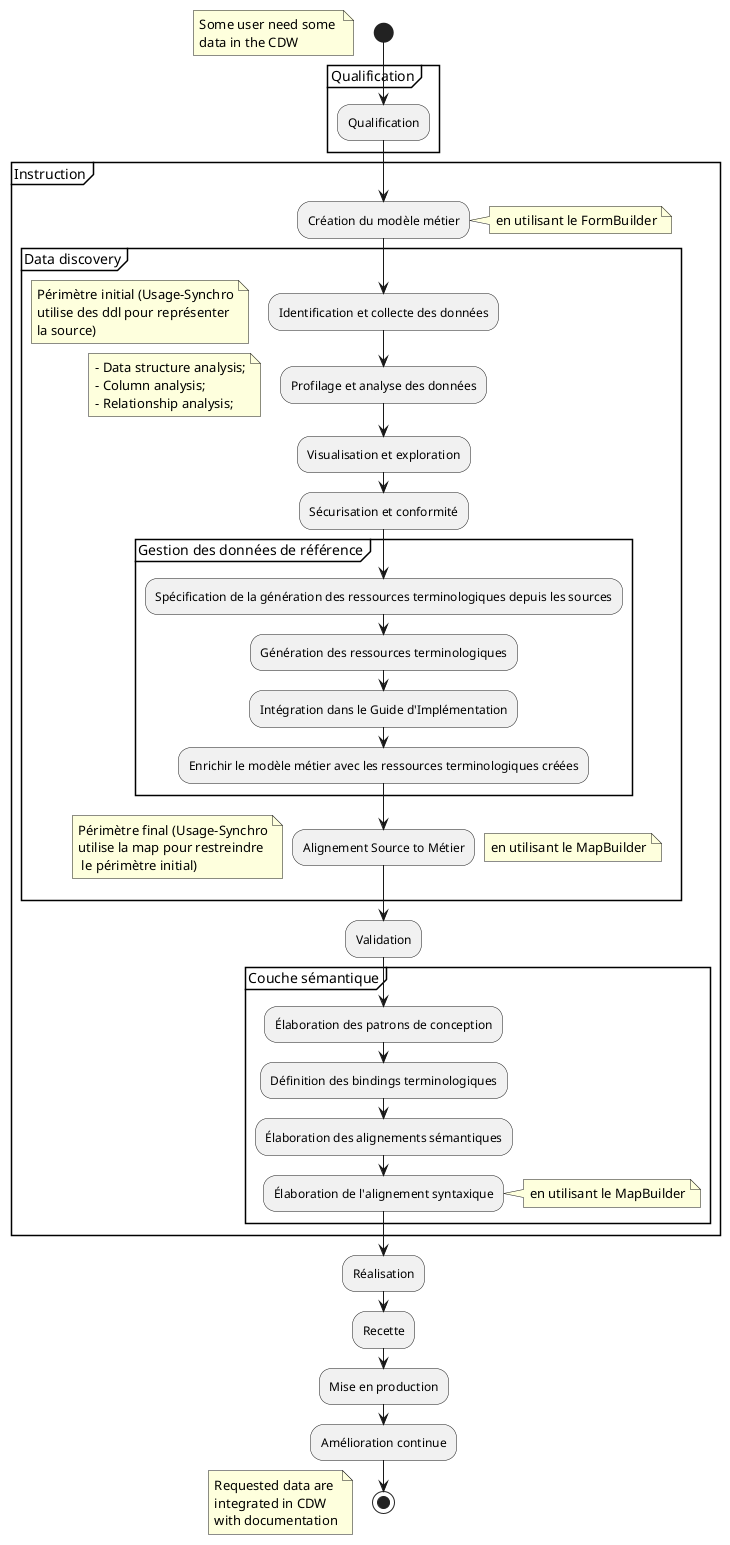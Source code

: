 @startuml

start
    floating note
        Some user need some 
        data in the CDW
    end note

group Qualification
    :Qualification;
end group

group Instruction
    :Création du modèle métier; 
        note right: en utilisant le FormBuilder
    group Data discovery
        :Identification et collecte des données;
            floating note
                Périmètre initial (Usage-Synchro
                utilise des ddl pour représenter
                la source)
            end note
        :Profilage et analyse des données;
            floating note
                - Data structure analysis;
                - Column analysis;
                - Relationship analysis;
            end note
        :Visualisation et exploration;
        :Sécurisation et conformité;
        group Gestion des données de référence
            :Spécification de la génération des ressources terminologiques depuis les sources;
            :Génération des ressources terminologiques;
            :Intégration dans le Guide d'Implémentation;
            :Enrichir le modèle métier avec les ressources terminologiques créées;
        end group
        :Alignement Source to Métier;
            floating note
                Périmètre final (Usage-Synchro
                utilise la map pour restreindre
                 le périmètre initial)
            end note
            note right: en utilisant le MapBuilder
    end group
    :Validation;
    group Couche sémantique
        :Élaboration des patrons de conception;
        :Définition des bindings terminologiques;
        :Élaboration des alignements sémantiques;
        :Élaboration de l'alignement syntaxique;
            note right: en utilisant le MapBuilder
    end group
end group

:Réalisation;
:Recette;
:Mise en production;
:Amélioration continue;

stop
    floating note
        Requested data are 
        integrated in CDW
        with documentation
    end note
@enduml